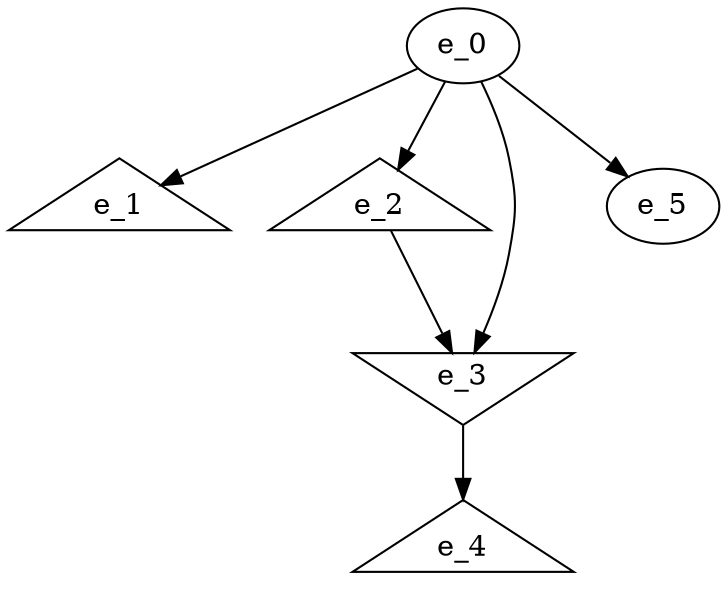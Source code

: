 digraph control_path {
  e_0: entry_node : n ;
  e_1 [shape = triangle];
  e_2 [shape = triangle];
  e_3 [shape = invtriangle];
  e_4 [shape = triangle];
  e_5: exit_node : s ;
  e_0 -> e_1;
  e_0 -> e_2;
  e_0 -> e_3;
  e_2 -> e_3;
  e_3 -> e_4;
  e_0 -> e_5;
}
